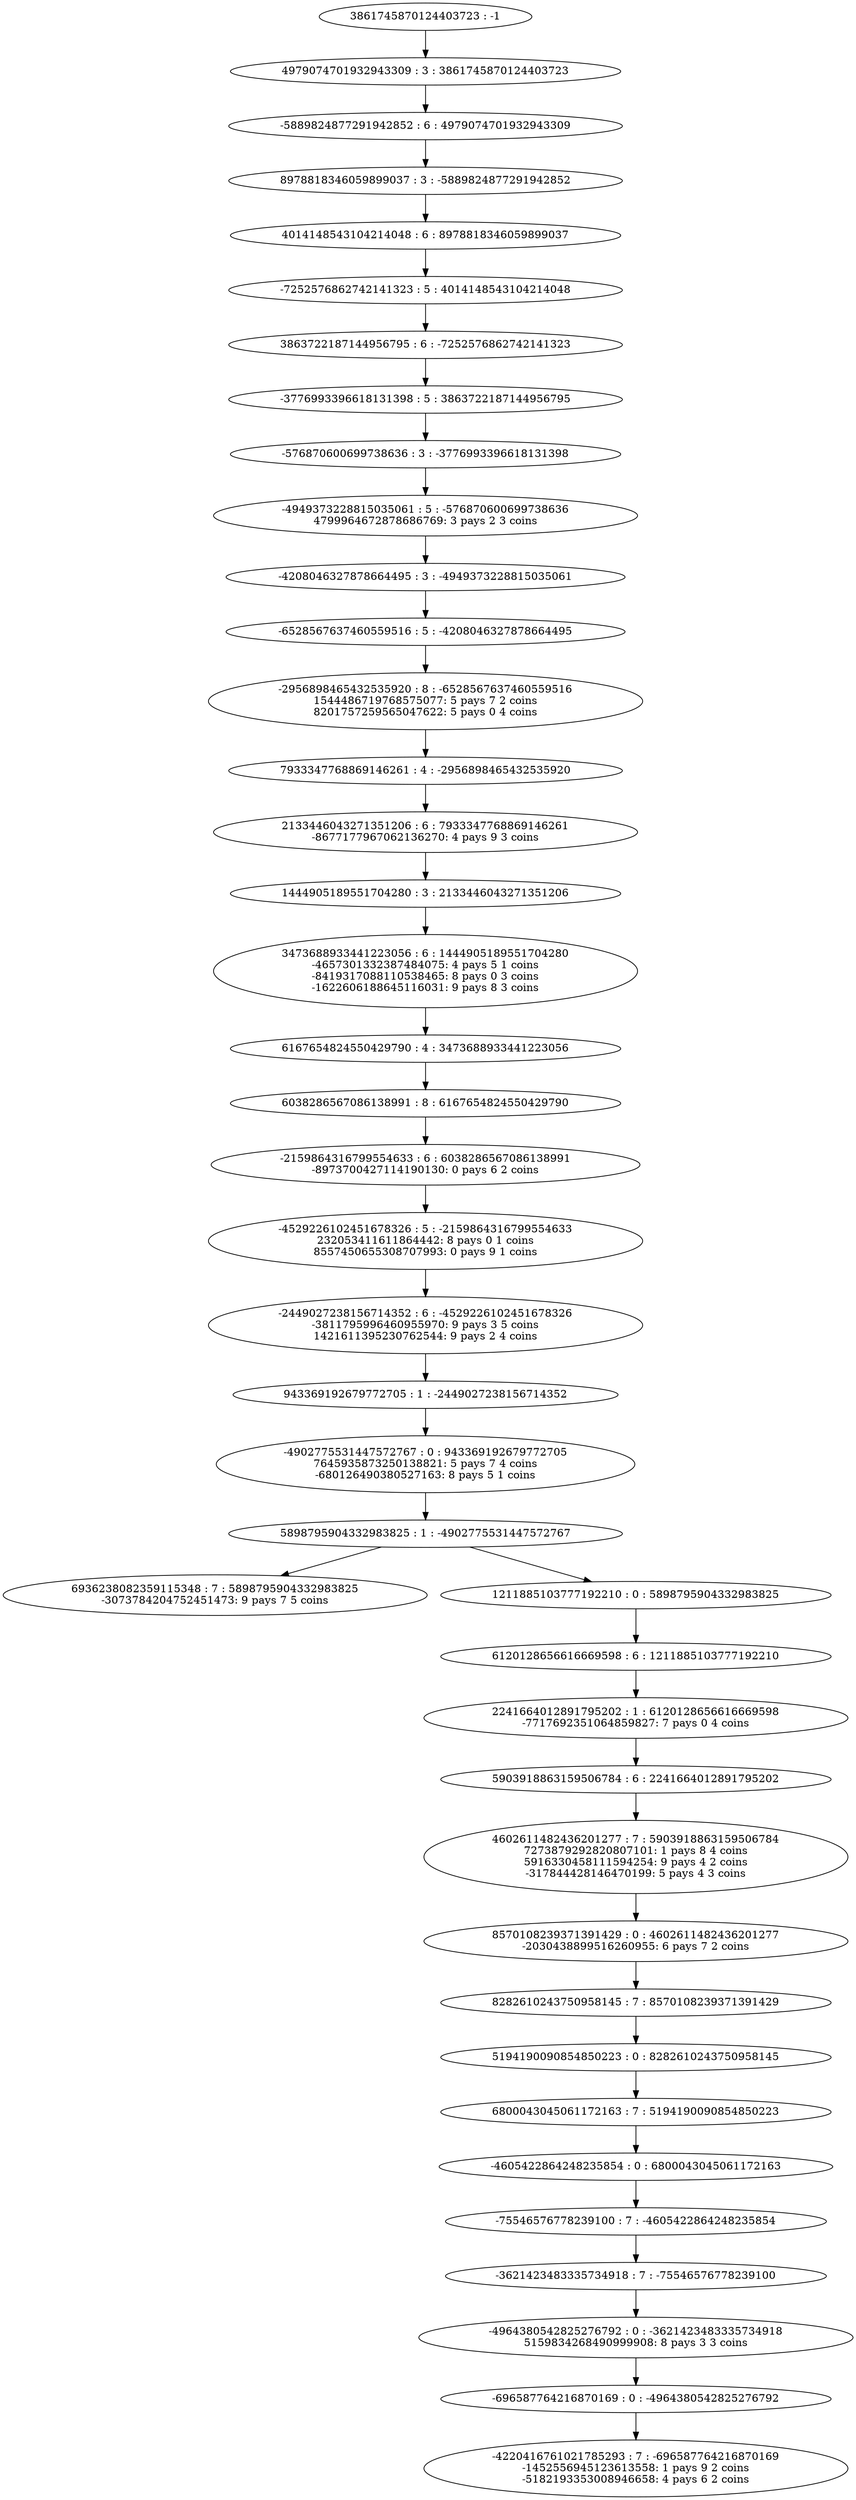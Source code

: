 digraph "plots_10_0.9_0.1_1000000.0_6000.0_2880000.0/tree_7_39.dot" {
	0 [label="3861745870124403723 : -1"]
	1 [label="4979074701932943309 : 3 : 3861745870124403723
"]
	2 [label="-5889824877291942852 : 6 : 4979074701932943309
"]
	3 [label="8978818346059899037 : 3 : -5889824877291942852
"]
	4 [label="4014148543104214048 : 6 : 8978818346059899037
"]
	5 [label="-7252576862742141323 : 5 : 4014148543104214048
"]
	6 [label="3863722187144956795 : 6 : -7252576862742141323
"]
	7 [label="-3776993396618131398 : 5 : 3863722187144956795
"]
	8 [label="-576870600699738636 : 3 : -3776993396618131398
"]
	9 [label="-4949373228815035061 : 5 : -576870600699738636
4799964672878686769: 3 pays 2 3 coins
"]
	10 [label="-4208046327878664495 : 3 : -4949373228815035061
"]
	11 [label="-6528567637460559516 : 5 : -4208046327878664495
"]
	12 [label="-2956898465432535920 : 8 : -6528567637460559516
1544486719768575077: 5 pays 7 2 coins
8201757259565047622: 5 pays 0 4 coins
"]
	13 [label="7933347768869146261 : 4 : -2956898465432535920
"]
	14 [label="2133446043271351206 : 6 : 7933347768869146261
-8677177967062136270: 4 pays 9 3 coins
"]
	15 [label="1444905189551704280 : 3 : 2133446043271351206
"]
	16 [label="3473688933441223056 : 6 : 1444905189551704280
-4657301332387484075: 4 pays 5 1 coins
-8419317088110538465: 8 pays 0 3 coins
-1622606188645116031: 9 pays 8 3 coins
"]
	17 [label="6167654824550429790 : 4 : 3473688933441223056
"]
	18 [label="6038286567086138991 : 8 : 6167654824550429790
"]
	19 [label="-2159864316799554633 : 6 : 6038286567086138991
-8973700427114190130: 0 pays 6 2 coins
"]
	20 [label="-4529226102451678326 : 5 : -2159864316799554633
232053411611864442: 8 pays 0 1 coins
8557450655308707993: 0 pays 9 1 coins
"]
	21 [label="-2449027238156714352 : 6 : -4529226102451678326
-3811795996460955970: 9 pays 3 5 coins
1421611395230762544: 9 pays 2 4 coins
"]
	22 [label="943369192679772705 : 1 : -2449027238156714352
"]
	23 [label="-4902775531447572767 : 0 : 943369192679772705
7645935873250138821: 5 pays 7 4 coins
-680126490380527163: 8 pays 5 1 coins
"]
	24 [label="5898795904332983825 : 1 : -4902775531447572767
"]
	25 [label="6936238082359115348 : 7 : 5898795904332983825
-3073784204752451473: 9 pays 7 5 coins
"]
	26 [label="1211885103777192210 : 0 : 5898795904332983825
"]
	27 [label="6120128656616669598 : 6 : 1211885103777192210
"]
	28 [label="2241664012891795202 : 1 : 6120128656616669598
-7717692351064859827: 7 pays 0 4 coins
"]
	29 [label="5903918863159506784 : 6 : 2241664012891795202
"]
	30 [label="4602611482436201277 : 7 : 5903918863159506784
7273879292820807101: 1 pays 8 4 coins
5916330458111594254: 9 pays 4 2 coins
-317844428146470199: 5 pays 4 3 coins
"]
	31 [label="8570108239371391429 : 0 : 4602611482436201277
-2030438899516260955: 6 pays 7 2 coins
"]
	32 [label="8282610243750958145 : 7 : 8570108239371391429
"]
	33 [label="5194190090854850223 : 0 : 8282610243750958145
"]
	34 [label="6800043045061172163 : 7 : 5194190090854850223
"]
	35 [label="-4605422864248235854 : 0 : 6800043045061172163
"]
	36 [label="-75546576778239100 : 7 : -4605422864248235854
"]
	37 [label="-3621423483335734918 : 7 : -75546576778239100
"]
	38 [label="-4964380542825276792 : 0 : -3621423483335734918
5159834268490999908: 8 pays 3 3 coins
"]
	39 [label="-696587764216870169 : 0 : -4964380542825276792
"]
	40 [label="-4220416761021785293 : 7 : -696587764216870169
-1452556945123613558: 1 pays 9 2 coins
-5182193353008946658: 4 pays 6 2 coins
"]
	0 -> 1
	1 -> 2
	2 -> 3
	3 -> 4
	4 -> 5
	5 -> 6
	6 -> 7
	7 -> 8
	8 -> 9
	9 -> 10
	10 -> 11
	11 -> 12
	12 -> 13
	13 -> 14
	14 -> 15
	15 -> 16
	16 -> 17
	17 -> 18
	18 -> 19
	19 -> 20
	20 -> 21
	21 -> 22
	22 -> 23
	23 -> 24
	24 -> 25
	24 -> 26
	26 -> 27
	27 -> 28
	28 -> 29
	29 -> 30
	30 -> 31
	31 -> 32
	32 -> 33
	33 -> 34
	34 -> 35
	35 -> 36
	36 -> 37
	37 -> 38
	38 -> 39
	39 -> 40
}
